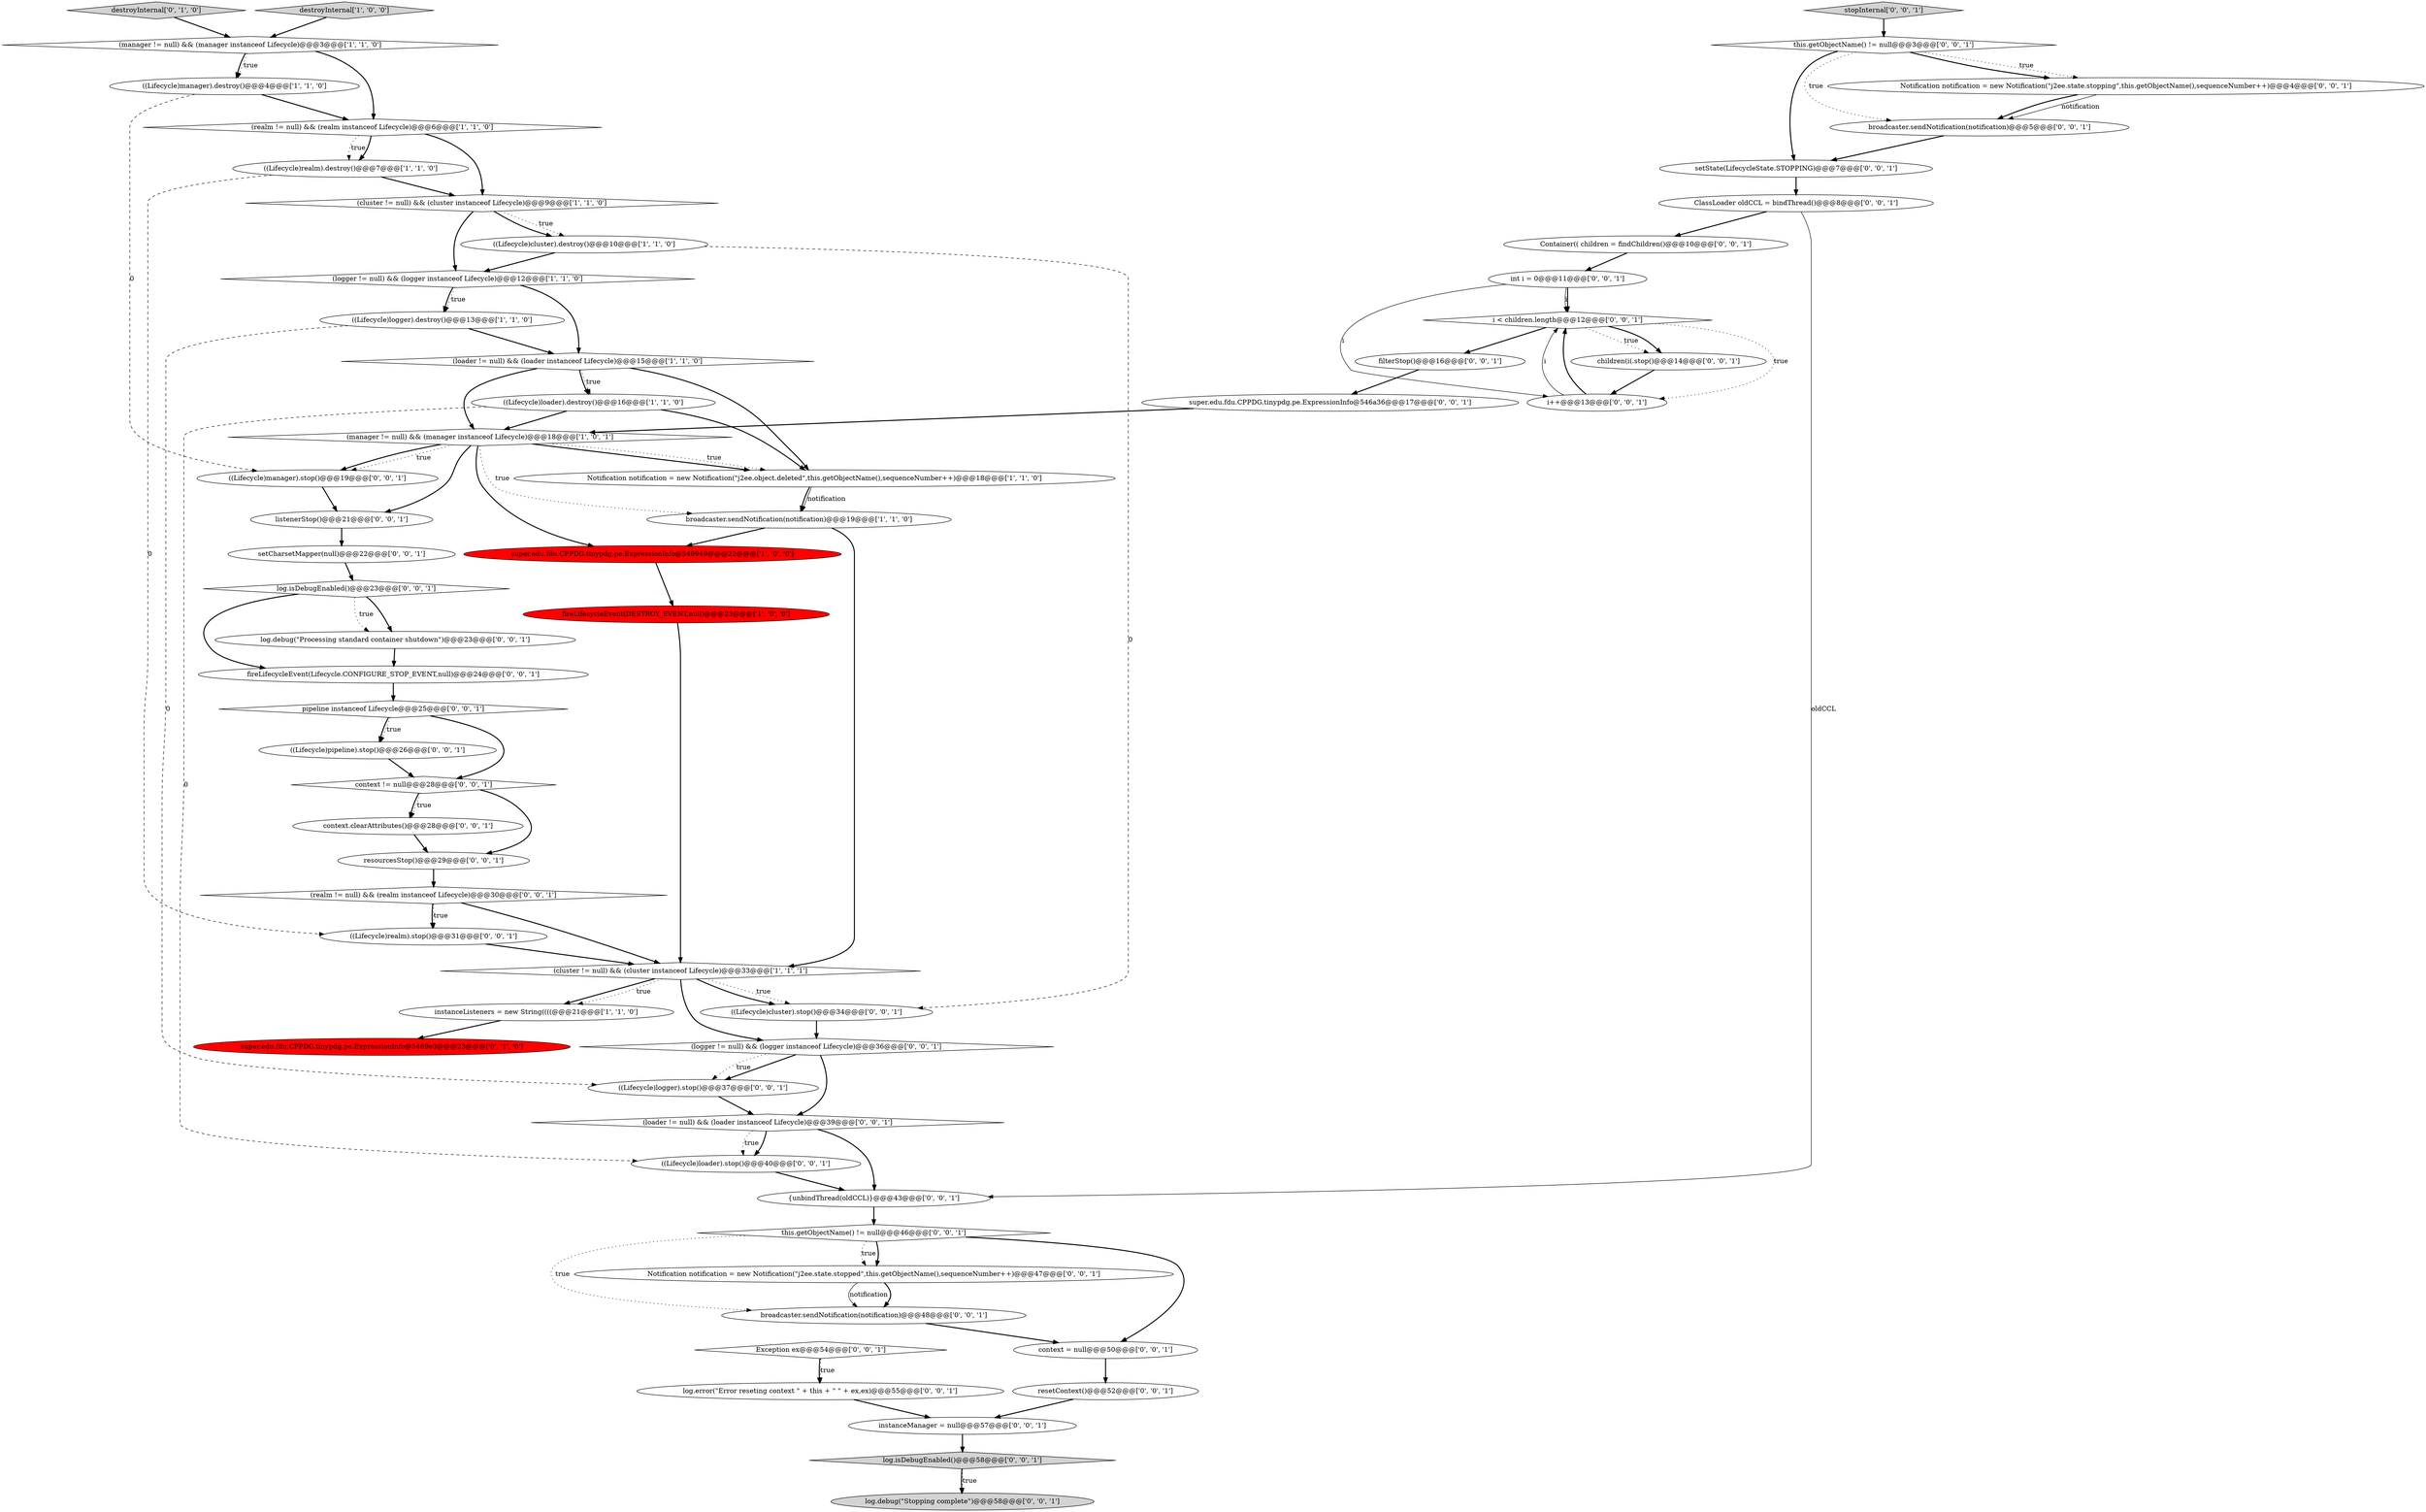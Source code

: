digraph {
1 [style = filled, label = "((Lifecycle)realm).destroy()@@@7@@@['1', '1', '0']", fillcolor = white, shape = ellipse image = "AAA0AAABBB1BBB"];
29 [style = filled, label = "pipeline instanceof Lifecycle@@@25@@@['0', '0', '1']", fillcolor = white, shape = diamond image = "AAA0AAABBB3BBB"];
41 [style = filled, label = "Exception ex@@@54@@@['0', '0', '1']", fillcolor = white, shape = diamond image = "AAA0AAABBB3BBB"];
60 [style = filled, label = "super.edu.fdu.CPPDG.tinypdg.pe.ExpressionInfo@546a36@@@17@@@['0', '0', '1']", fillcolor = white, shape = ellipse image = "AAA0AAABBB3BBB"];
25 [style = filled, label = "((Lifecycle)pipeline).stop()@@@26@@@['0', '0', '1']", fillcolor = white, shape = ellipse image = "AAA0AAABBB3BBB"];
27 [style = filled, label = "Notification notification = new Notification(\"j2ee.state.stopping\",this.getObjectName(),sequenceNumber++)@@@4@@@['0', '0', '1']", fillcolor = white, shape = ellipse image = "AAA0AAABBB3BBB"];
32 [style = filled, label = "int i = 0@@@11@@@['0', '0', '1']", fillcolor = white, shape = ellipse image = "AAA0AAABBB3BBB"];
40 [style = filled, label = "broadcaster.sendNotification(notification)@@@5@@@['0', '0', '1']", fillcolor = white, shape = ellipse image = "AAA0AAABBB3BBB"];
43 [style = filled, label = "this.getObjectName() != null@@@46@@@['0', '0', '1']", fillcolor = white, shape = diamond image = "AAA0AAABBB3BBB"];
35 [style = filled, label = "log.isDebugEnabled()@@@23@@@['0', '0', '1']", fillcolor = white, shape = diamond image = "AAA0AAABBB3BBB"];
14 [style = filled, label = "((Lifecycle)cluster).destroy()@@@10@@@['1', '1', '0']", fillcolor = white, shape = ellipse image = "AAA0AAABBB1BBB"];
7 [style = filled, label = "(manager != null) && (manager instanceof Lifecycle)@@@3@@@['1', '1', '0']", fillcolor = white, shape = diamond image = "AAA0AAABBB1BBB"];
24 [style = filled, label = "((Lifecycle)manager).stop()@@@19@@@['0', '0', '1']", fillcolor = white, shape = ellipse image = "AAA0AAABBB3BBB"];
50 [style = filled, label = "((Lifecycle)realm).stop()@@@31@@@['0', '0', '1']", fillcolor = white, shape = ellipse image = "AAA0AAABBB3BBB"];
18 [style = filled, label = "destroyInternal['0', '1', '0']", fillcolor = lightgray, shape = diamond image = "AAA0AAABBB2BBB"];
8 [style = filled, label = "(manager != null) && (manager instanceof Lifecycle)@@@18@@@['1', '0', '1']", fillcolor = white, shape = diamond image = "AAA0AAABBB1BBB"];
46 [style = filled, label = "((Lifecycle)cluster).stop()@@@34@@@['0', '0', '1']", fillcolor = white, shape = ellipse image = "AAA0AAABBB3BBB"];
39 [style = filled, label = "broadcaster.sendNotification(notification)@@@48@@@['0', '0', '1']", fillcolor = white, shape = ellipse image = "AAA0AAABBB3BBB"];
52 [style = filled, label = "((Lifecycle)loader).stop()@@@40@@@['0', '0', '1']", fillcolor = white, shape = ellipse image = "AAA0AAABBB3BBB"];
55 [style = filled, label = "i < children.length@@@12@@@['0', '0', '1']", fillcolor = white, shape = diamond image = "AAA0AAABBB3BBB"];
53 [style = filled, label = "log.debug(\"Stopping complete\")@@@58@@@['0', '0', '1']", fillcolor = lightgray, shape = ellipse image = "AAA0AAABBB3BBB"];
54 [style = filled, label = "ClassLoader oldCCL = bindThread()@@@8@@@['0', '0', '1']", fillcolor = white, shape = ellipse image = "AAA0AAABBB3BBB"];
20 [style = filled, label = "Notification notification = new Notification(\"j2ee.state.stopped\",this.getObjectName(),sequenceNumber++)@@@47@@@['0', '0', '1']", fillcolor = white, shape = ellipse image = "AAA0AAABBB3BBB"];
34 [style = filled, label = "i++@@@13@@@['0', '0', '1']", fillcolor = white, shape = ellipse image = "AAA0AAABBB3BBB"];
33 [style = filled, label = "(loader != null) && (loader instanceof Lifecycle)@@@39@@@['0', '0', '1']", fillcolor = white, shape = diamond image = "AAA0AAABBB3BBB"];
37 [style = filled, label = "log.error(\"Error reseting context \" + this + \" \" + ex,ex)@@@55@@@['0', '0', '1']", fillcolor = white, shape = ellipse image = "AAA0AAABBB3BBB"];
61 [style = filled, label = "fireLifecycleEvent(Lifecycle.CONFIGURE_STOP_EVENT,null)@@@24@@@['0', '0', '1']", fillcolor = white, shape = ellipse image = "AAA0AAABBB3BBB"];
26 [style = filled, label = "context != null@@@28@@@['0', '0', '1']", fillcolor = white, shape = diamond image = "AAA0AAABBB3BBB"];
21 [style = filled, label = "setCharsetMapper(null)@@@22@@@['0', '0', '1']", fillcolor = white, shape = ellipse image = "AAA0AAABBB3BBB"];
15 [style = filled, label = "((Lifecycle)loader).destroy()@@@16@@@['1', '1', '0']", fillcolor = white, shape = ellipse image = "AAA0AAABBB1BBB"];
23 [style = filled, label = "context.clearAttributes()@@@28@@@['0', '0', '1']", fillcolor = white, shape = ellipse image = "AAA0AAABBB3BBB"];
10 [style = filled, label = "(cluster != null) && (cluster instanceof Lifecycle)@@@33@@@['1', '1', '1']", fillcolor = white, shape = diamond image = "AAA0AAABBB1BBB"];
13 [style = filled, label = "destroyInternal['1', '0', '0']", fillcolor = lightgray, shape = diamond image = "AAA0AAABBB1BBB"];
42 [style = filled, label = "listenerStop()@@@21@@@['0', '0', '1']", fillcolor = white, shape = ellipse image = "AAA0AAABBB3BBB"];
22 [style = filled, label = "resourcesStop()@@@29@@@['0', '0', '1']", fillcolor = white, shape = ellipse image = "AAA0AAABBB3BBB"];
44 [style = filled, label = "log.isDebugEnabled()@@@58@@@['0', '0', '1']", fillcolor = lightgray, shape = diamond image = "AAA0AAABBB3BBB"];
49 [style = filled, label = "(logger != null) && (logger instanceof Lifecycle)@@@36@@@['0', '0', '1']", fillcolor = white, shape = diamond image = "AAA0AAABBB3BBB"];
9 [style = filled, label = "((Lifecycle)manager).destroy()@@@4@@@['1', '1', '0']", fillcolor = white, shape = ellipse image = "AAA0AAABBB1BBB"];
2 [style = filled, label = "fireLifecycleEvent(DESTROY_EVENT,null)@@@23@@@['1', '0', '0']", fillcolor = red, shape = ellipse image = "AAA1AAABBB1BBB"];
51 [style = filled, label = "((Lifecycle)logger).stop()@@@37@@@['0', '0', '1']", fillcolor = white, shape = ellipse image = "AAA0AAABBB3BBB"];
6 [style = filled, label = "Notification notification = new Notification(\"j2ee.object.deleted\",this.getObjectName(),sequenceNumber++)@@@18@@@['1', '1', '0']", fillcolor = white, shape = ellipse image = "AAA0AAABBB1BBB"];
58 [style = filled, label = "instanceManager = null@@@57@@@['0', '0', '1']", fillcolor = white, shape = ellipse image = "AAA0AAABBB3BBB"];
48 [style = filled, label = "log.debug(\"Processing standard container shutdown\")@@@23@@@['0', '0', '1']", fillcolor = white, shape = ellipse image = "AAA0AAABBB3BBB"];
4 [style = filled, label = "((Lifecycle)logger).destroy()@@@13@@@['1', '1', '0']", fillcolor = white, shape = ellipse image = "AAA0AAABBB1BBB"];
36 [style = filled, label = "resetContext()@@@52@@@['0', '0', '1']", fillcolor = white, shape = ellipse image = "AAA0AAABBB3BBB"];
56 [style = filled, label = "filterStop()@@@16@@@['0', '0', '1']", fillcolor = white, shape = ellipse image = "AAA0AAABBB3BBB"];
47 [style = filled, label = "stopInternal['0', '0', '1']", fillcolor = lightgray, shape = diamond image = "AAA0AAABBB3BBB"];
57 [style = filled, label = "context = null@@@50@@@['0', '0', '1']", fillcolor = white, shape = ellipse image = "AAA0AAABBB3BBB"];
31 [style = filled, label = "this.getObjectName() != null@@@3@@@['0', '0', '1']", fillcolor = white, shape = diamond image = "AAA0AAABBB3BBB"];
5 [style = filled, label = "(logger != null) && (logger instanceof Lifecycle)@@@12@@@['1', '1', '0']", fillcolor = white, shape = diamond image = "AAA0AAABBB1BBB"];
45 [style = filled, label = "setState(LifecycleState.STOPPING)@@@7@@@['0', '0', '1']", fillcolor = white, shape = ellipse image = "AAA0AAABBB3BBB"];
3 [style = filled, label = "(cluster != null) && (cluster instanceof Lifecycle)@@@9@@@['1', '1', '0']", fillcolor = white, shape = diamond image = "AAA0AAABBB1BBB"];
28 [style = filled, label = "children(i(.stop()@@@14@@@['0', '0', '1']", fillcolor = white, shape = ellipse image = "AAA0AAABBB3BBB"];
11 [style = filled, label = "broadcaster.sendNotification(notification)@@@19@@@['1', '1', '0']", fillcolor = white, shape = ellipse image = "AAA0AAABBB1BBB"];
19 [style = filled, label = "super.edu.fdu.CPPDG.tinypdg.pe.ExpressionInfo@5469e3@@@23@@@['0', '1', '0']", fillcolor = red, shape = ellipse image = "AAA1AAABBB2BBB"];
59 [style = filled, label = "(realm != null) && (realm instanceof Lifecycle)@@@30@@@['0', '0', '1']", fillcolor = white, shape = diamond image = "AAA0AAABBB3BBB"];
0 [style = filled, label = "super.edu.fdu.CPPDG.tinypdg.pe.ExpressionInfo@546949@@@22@@@['1', '0', '0']", fillcolor = red, shape = ellipse image = "AAA1AAABBB1BBB"];
16 [style = filled, label = "(realm != null) && (realm instanceof Lifecycle)@@@6@@@['1', '1', '0']", fillcolor = white, shape = diamond image = "AAA0AAABBB1BBB"];
17 [style = filled, label = "(loader != null) && (loader instanceof Lifecycle)@@@15@@@['1', '1', '0']", fillcolor = white, shape = diamond image = "AAA0AAABBB1BBB"];
38 [style = filled, label = "{unbindThread(oldCCL)}@@@43@@@['0', '0', '1']", fillcolor = white, shape = ellipse image = "AAA0AAABBB3BBB"];
12 [style = filled, label = "instanceListeners = new String((((@@@21@@@['1', '1', '0']", fillcolor = white, shape = ellipse image = "AAA0AAABBB1BBB"];
30 [style = filled, label = "Container(( children = findChildren()@@@10@@@['0', '0', '1']", fillcolor = white, shape = ellipse image = "AAA0AAABBB3BBB"];
35->48 [style = bold, label=""];
4->51 [style = dashed, label="0"];
55->34 [style = dotted, label="true"];
55->28 [style = dotted, label="true"];
49->51 [style = bold, label=""];
8->6 [style = bold, label=""];
48->61 [style = bold, label=""];
44->53 [style = bold, label=""];
9->16 [style = bold, label=""];
26->22 [style = bold, label=""];
8->0 [style = bold, label=""];
7->9 [style = bold, label=""];
39->57 [style = bold, label=""];
3->5 [style = bold, label=""];
22->59 [style = bold, label=""];
17->15 [style = dotted, label="true"];
23->22 [style = bold, label=""];
10->12 [style = bold, label=""];
6->11 [style = bold, label=""];
50->10 [style = bold, label=""];
7->16 [style = bold, label=""];
31->27 [style = dotted, label="true"];
15->52 [style = dashed, label="0"];
27->40 [style = solid, label="notification"];
42->21 [style = bold, label=""];
21->35 [style = bold, label=""];
16->3 [style = bold, label=""];
31->40 [style = dotted, label="true"];
37->58 [style = bold, label=""];
35->61 [style = bold, label=""];
41->37 [style = bold, label=""];
26->23 [style = dotted, label="true"];
5->17 [style = bold, label=""];
5->4 [style = dotted, label="true"];
36->58 [style = bold, label=""];
29->26 [style = bold, label=""];
34->55 [style = solid, label="i"];
49->51 [style = dotted, label="true"];
16->1 [style = dotted, label="true"];
31->27 [style = bold, label=""];
25->26 [style = bold, label=""];
35->48 [style = dotted, label="true"];
17->15 [style = bold, label=""];
20->39 [style = bold, label=""];
59->10 [style = bold, label=""];
61->29 [style = bold, label=""];
18->7 [style = bold, label=""];
10->49 [style = bold, label=""];
8->24 [style = bold, label=""];
17->8 [style = bold, label=""];
59->50 [style = bold, label=""];
33->52 [style = bold, label=""];
33->52 [style = dotted, label="true"];
4->17 [style = bold, label=""];
17->6 [style = bold, label=""];
56->60 [style = bold, label=""];
47->31 [style = bold, label=""];
44->53 [style = dotted, label="true"];
43->20 [style = bold, label=""];
1->3 [style = bold, label=""];
20->39 [style = solid, label="notification"];
30->32 [style = bold, label=""];
34->55 [style = bold, label=""];
60->8 [style = bold, label=""];
41->37 [style = dotted, label="true"];
14->46 [style = dashed, label="0"];
2->10 [style = bold, label=""];
8->24 [style = dotted, label="true"];
3->14 [style = dotted, label="true"];
59->50 [style = dotted, label="true"];
8->6 [style = dotted, label="true"];
16->1 [style = bold, label=""];
11->10 [style = bold, label=""];
5->4 [style = bold, label=""];
8->11 [style = dotted, label="true"];
32->55 [style = solid, label="i"];
32->34 [style = solid, label="i"];
15->8 [style = bold, label=""];
10->46 [style = dotted, label="true"];
29->25 [style = dotted, label="true"];
38->43 [style = bold, label=""];
1->50 [style = dashed, label="0"];
24->42 [style = bold, label=""];
14->5 [style = bold, label=""];
10->12 [style = dotted, label="true"];
43->57 [style = bold, label=""];
28->34 [style = bold, label=""];
9->24 [style = dashed, label="0"];
46->49 [style = bold, label=""];
3->14 [style = bold, label=""];
0->2 [style = bold, label=""];
10->46 [style = bold, label=""];
54->38 [style = solid, label="oldCCL"];
29->25 [style = bold, label=""];
54->30 [style = bold, label=""];
52->38 [style = bold, label=""];
15->6 [style = bold, label=""];
7->9 [style = dotted, label="true"];
55->56 [style = bold, label=""];
6->11 [style = solid, label="notification"];
58->44 [style = bold, label=""];
45->54 [style = bold, label=""];
11->0 [style = bold, label=""];
32->55 [style = bold, label=""];
8->42 [style = bold, label=""];
13->7 [style = bold, label=""];
26->23 [style = bold, label=""];
43->20 [style = dotted, label="true"];
49->33 [style = bold, label=""];
57->36 [style = bold, label=""];
33->38 [style = bold, label=""];
27->40 [style = bold, label=""];
40->45 [style = bold, label=""];
12->19 [style = bold, label=""];
31->45 [style = bold, label=""];
55->28 [style = bold, label=""];
43->39 [style = dotted, label="true"];
51->33 [style = bold, label=""];
}
